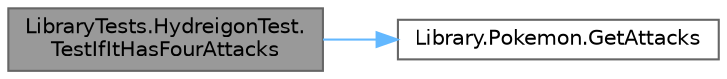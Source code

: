digraph "LibraryTests.HydreigonTest.TestIfItHasFourAttacks"
{
 // INTERACTIVE_SVG=YES
 // LATEX_PDF_SIZE
  bgcolor="transparent";
  edge [fontname=Helvetica,fontsize=10,labelfontname=Helvetica,labelfontsize=10];
  node [fontname=Helvetica,fontsize=10,shape=box,height=0.2,width=0.4];
  rankdir="LR";
  Node1 [id="Node000001",label="LibraryTests.HydreigonTest.\lTestIfItHasFourAttacks",height=0.2,width=0.4,color="gray40", fillcolor="grey60", style="filled", fontcolor="black",tooltip="Test de la cantidad de ataques que tiene Hydreigon."];
  Node1 -> Node2 [id="edge1_Node000001_Node000002",color="steelblue1",style="solid",tooltip=" "];
  Node2 [id="Node000002",label="Library.Pokemon.GetAttacks",height=0.2,width=0.4,color="grey40", fillcolor="white", style="filled",URL="$classLibrary_1_1Pokemon.html#a7d75c0e46aae96acbbeee27639f365b4",tooltip="Devuelve la lista de ataques del Pokemon."];
}

